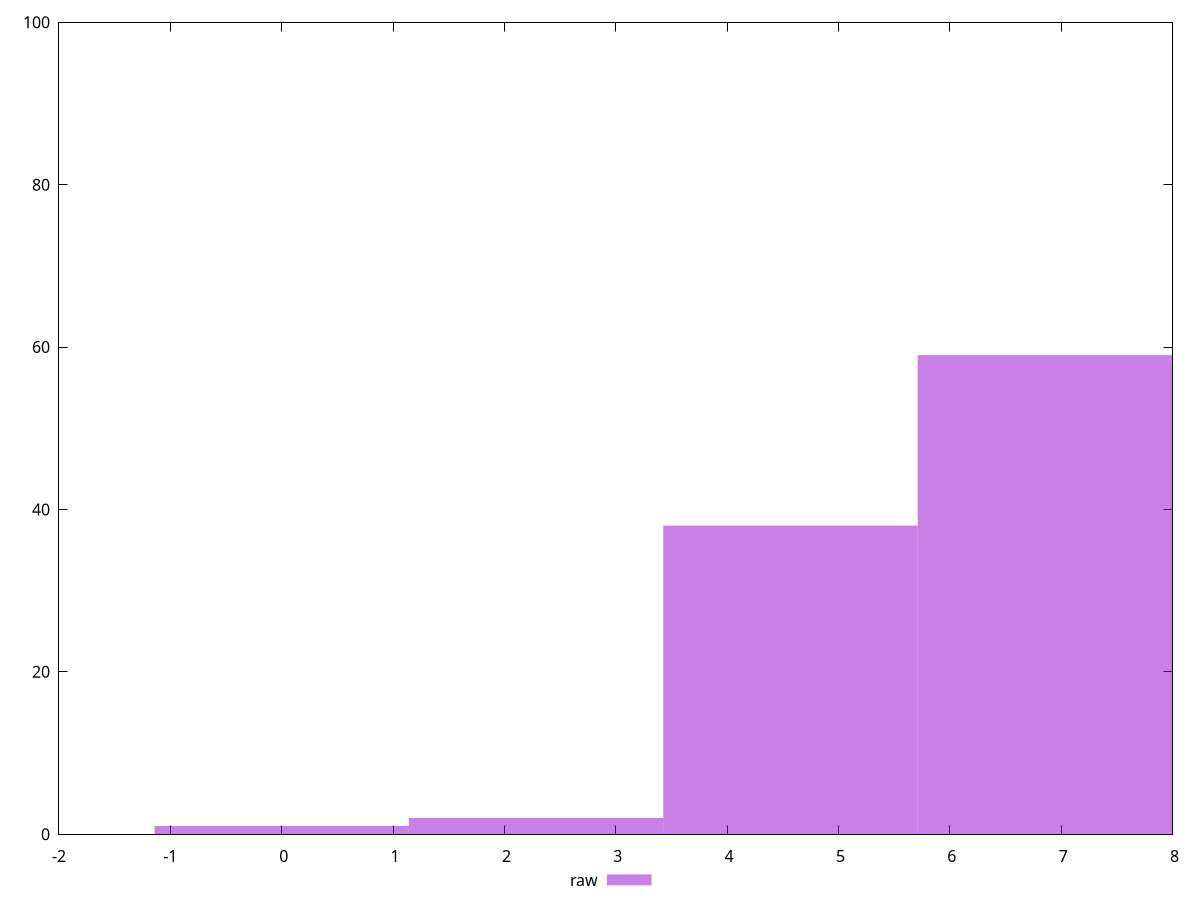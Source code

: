 reset
set terminal svg size 640, 490 enhanced background rgb 'white'
set output "reprap/network-server-latency/samples/pages+cached+noexternal+nojs/raw/histogram.svg"

$raw <<EOF
4.5690893247474635 38
6.853633987121196 59
2.2845446623737318 2
0 1
EOF

set key outside below
set boxwidth 2.2845446623737318
set yrange [0:100]
set style fill transparent solid 0.5 noborder

plot \
  $raw title "raw" with boxes, \


reset